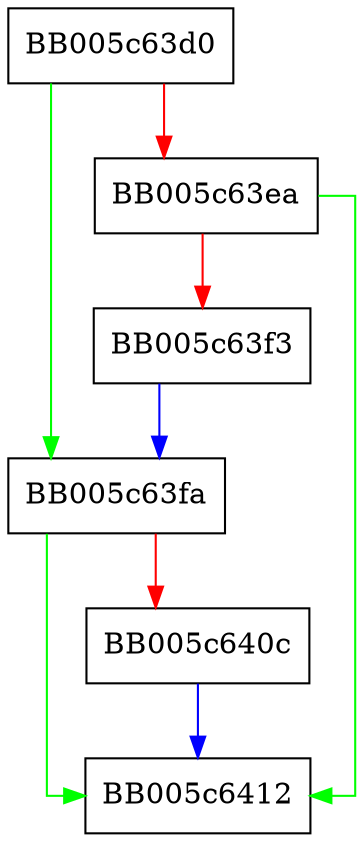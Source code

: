 digraph EVP_RAND_uninstantiate {
  node [shape="box"];
  graph [splines=ortho];
  BB005c63d0 -> BB005c63fa [color="green"];
  BB005c63d0 -> BB005c63ea [color="red"];
  BB005c63ea -> BB005c6412 [color="green"];
  BB005c63ea -> BB005c63f3 [color="red"];
  BB005c63f3 -> BB005c63fa [color="blue"];
  BB005c63fa -> BB005c6412 [color="green"];
  BB005c63fa -> BB005c640c [color="red"];
  BB005c640c -> BB005c6412 [color="blue"];
}